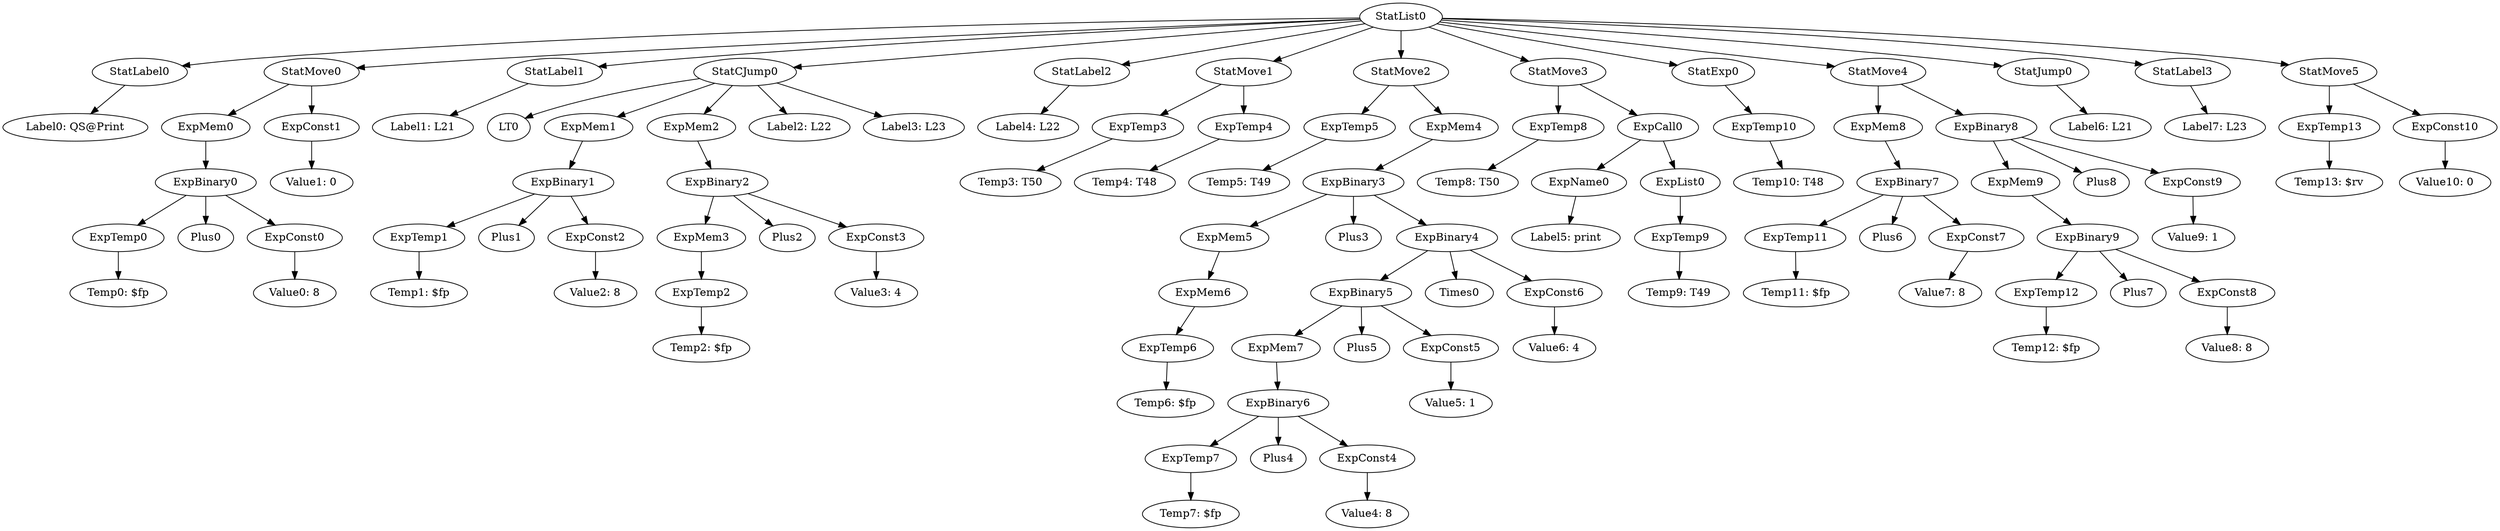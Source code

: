 digraph {
	ordering = out;
	ExpTemp13 -> "Temp13: $rv";
	StatJump0 -> "Label6: L21";
	ExpBinary8 -> ExpMem9;
	ExpBinary8 -> Plus8;
	ExpBinary8 -> ExpConst9;
	ExpConst10 -> "Value10: 0";
	StatMove4 -> ExpMem8;
	StatMove4 -> ExpBinary8;
	ExpMem8 -> ExpBinary7;
	ExpConst7 -> "Value7: 8";
	ExpTemp3 -> "Temp3: T50";
	StatLabel2 -> "Label4: L22";
	ExpTemp2 -> "Temp2: $fp";
	ExpTemp10 -> "Temp10: T48";
	ExpConst3 -> "Value3: 4";
	ExpTemp1 -> "Temp1: $fp";
	ExpTemp5 -> "Temp5: T49";
	ExpBinary0 -> ExpTemp0;
	ExpBinary0 -> Plus0;
	ExpBinary0 -> ExpConst0;
	ExpMem4 -> ExpBinary3;
	StatMove0 -> ExpMem0;
	StatMove0 -> ExpConst1;
	ExpTemp12 -> "Temp12: $fp";
	ExpMem2 -> ExpBinary2;
	StatLabel1 -> "Label1: L21";
	ExpCall0 -> ExpName0;
	ExpCall0 -> ExpList0;
	ExpMem7 -> ExpBinary6;
	StatList0 -> StatLabel0;
	StatList0 -> StatMove0;
	StatList0 -> StatLabel1;
	StatList0 -> StatCJump0;
	StatList0 -> StatLabel2;
	StatList0 -> StatMove1;
	StatList0 -> StatMove2;
	StatList0 -> StatMove3;
	StatList0 -> StatExp0;
	StatList0 -> StatMove4;
	StatList0 -> StatJump0;
	StatList0 -> StatLabel3;
	StatList0 -> StatMove5;
	ExpMem3 -> ExpTemp2;
	ExpBinary1 -> ExpTemp1;
	ExpBinary1 -> Plus1;
	ExpBinary1 -> ExpConst2;
	ExpMem0 -> ExpBinary0;
	ExpBinary6 -> ExpTemp7;
	ExpBinary6 -> Plus4;
	ExpBinary6 -> ExpConst4;
	StatMove1 -> ExpTemp3;
	StatMove1 -> ExpTemp4;
	ExpBinary2 -> ExpMem3;
	ExpBinary2 -> Plus2;
	ExpBinary2 -> ExpConst3;
	StatLabel0 -> "Label0: QS@Print";
	ExpMem5 -> ExpMem6;
	ExpBinary7 -> ExpTemp11;
	ExpBinary7 -> Plus6;
	ExpBinary7 -> ExpConst7;
	ExpTemp8 -> "Temp8: T50";
	ExpConst1 -> "Value1: 0";
	ExpTemp4 -> "Temp4: T48";
	ExpTemp0 -> "Temp0: $fp";
	ExpTemp7 -> "Temp7: $fp";
	StatMove2 -> ExpTemp5;
	StatMove2 -> ExpMem4;
	ExpTemp6 -> "Temp6: $fp";
	ExpMem6 -> ExpTemp6;
	ExpConst2 -> "Value2: 8";
	ExpBinary3 -> ExpMem5;
	ExpBinary3 -> Plus3;
	ExpBinary3 -> ExpBinary4;
	StatMove5 -> ExpTemp13;
	StatMove5 -> ExpConst10;
	ExpConst5 -> "Value5: 1";
	StatLabel3 -> "Label7: L23";
	ExpConst8 -> "Value8: 8";
	ExpConst4 -> "Value4: 8";
	ExpTemp11 -> "Temp11: $fp";
	StatExp0 -> ExpTemp10;
	ExpConst9 -> "Value9: 1";
	ExpBinary5 -> ExpMem7;
	ExpBinary5 -> Plus5;
	ExpBinary5 -> ExpConst5;
	ExpConst0 -> "Value0: 8";
	ExpBinary4 -> ExpBinary5;
	ExpBinary4 -> Times0;
	ExpBinary4 -> ExpConst6;
	ExpMem9 -> ExpBinary9;
	ExpMem1 -> ExpBinary1;
	ExpConst6 -> "Value6: 4";
	StatMove3 -> ExpTemp8;
	StatMove3 -> ExpCall0;
	ExpName0 -> "Label5: print";
	ExpBinary9 -> ExpTemp12;
	ExpBinary9 -> Plus7;
	ExpBinary9 -> ExpConst8;
	ExpTemp9 -> "Temp9: T49";
	StatCJump0 -> LT0;
	StatCJump0 -> ExpMem1;
	StatCJump0 -> ExpMem2;
	StatCJump0 -> "Label2: L22";
	StatCJump0 -> "Label3: L23";
	ExpList0 -> ExpTemp9;
}

